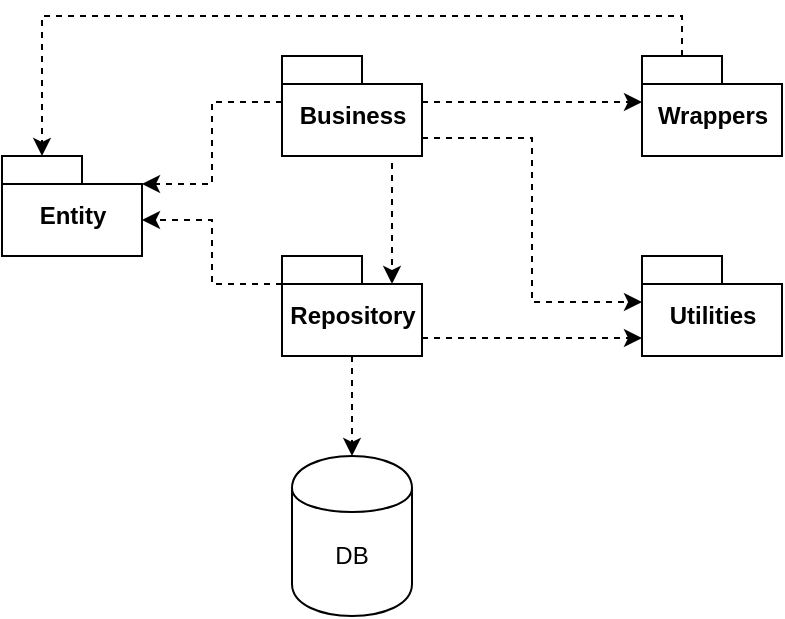 <mxfile version="12.9.14" type="device"><diagram id="MFmxl53TTtF_7R9ZCXjp" name="Page-1"><mxGraphModel dx="1730" dy="832" grid="1" gridSize="10" guides="1" tooltips="1" connect="1" arrows="1" fold="1" page="1" pageScale="1" pageWidth="827" pageHeight="1169" math="0" shadow="0"><root><mxCell id="0"/><mxCell id="1" parent="0"/><mxCell id="mR3i0h2BHgtHkT5_QOIl-7" style="edgeStyle=orthogonalEdgeStyle;rounded=0;orthogonalLoop=1;jettySize=auto;html=1;exitX=0;exitY=0;exitDx=0;exitDy=23;exitPerimeter=0;entryX=0;entryY=0;entryDx=70;entryDy=14;entryPerimeter=0;dashed=1;" edge="1" parent="1" source="mR3i0h2BHgtHkT5_QOIl-1" target="mR3i0h2BHgtHkT5_QOIl-5"><mxGeometry relative="1" as="geometry"/></mxCell><mxCell id="mR3i0h2BHgtHkT5_QOIl-10" style="edgeStyle=orthogonalEdgeStyle;rounded=0;orthogonalLoop=1;jettySize=auto;html=1;exitX=0;exitY=0;exitDx=70;exitDy=23;exitPerimeter=0;entryX=0;entryY=0;entryDx=0;entryDy=23;entryPerimeter=0;dashed=1;" edge="1" parent="1" source="mR3i0h2BHgtHkT5_QOIl-1" target="mR3i0h2BHgtHkT5_QOIl-4"><mxGeometry relative="1" as="geometry"/></mxCell><mxCell id="mR3i0h2BHgtHkT5_QOIl-12" style="edgeStyle=orthogonalEdgeStyle;rounded=0;orthogonalLoop=1;jettySize=auto;html=1;exitX=0;exitY=0;exitDx=70;exitDy=41;exitPerimeter=0;entryX=0;entryY=0;entryDx=0;entryDy=23;entryPerimeter=0;dashed=1;" edge="1" parent="1" source="mR3i0h2BHgtHkT5_QOIl-1" target="mR3i0h2BHgtHkT5_QOIl-3"><mxGeometry relative="1" as="geometry"/></mxCell><mxCell id="mR3i0h2BHgtHkT5_QOIl-18" style="edgeStyle=orthogonalEdgeStyle;rounded=0;orthogonalLoop=1;jettySize=auto;html=1;exitX=0.75;exitY=1;exitDx=0;exitDy=0;exitPerimeter=0;entryX=0;entryY=0;entryDx=55;entryDy=14;entryPerimeter=0;dashed=1;" edge="1" parent="1" source="mR3i0h2BHgtHkT5_QOIl-1" target="mR3i0h2BHgtHkT5_QOIl-2"><mxGeometry relative="1" as="geometry"><Array as="points"><mxPoint x="235" y="180"/></Array></mxGeometry></mxCell><mxCell id="mR3i0h2BHgtHkT5_QOIl-1" value="Business" style="shape=folder;fontStyle=1;spacingTop=10;tabWidth=40;tabHeight=14;tabPosition=left;html=1;" vertex="1" parent="1"><mxGeometry x="180" y="130" width="70" height="50" as="geometry"/></mxCell><mxCell id="mR3i0h2BHgtHkT5_QOIl-8" style="edgeStyle=orthogonalEdgeStyle;rounded=0;orthogonalLoop=1;jettySize=auto;html=1;exitX=0;exitY=0;exitDx=0;exitDy=14;exitPerimeter=0;entryX=0;entryY=0;entryDx=70;entryDy=32;entryPerimeter=0;dashed=1;" edge="1" parent="1" source="mR3i0h2BHgtHkT5_QOIl-2" target="mR3i0h2BHgtHkT5_QOIl-5"><mxGeometry relative="1" as="geometry"/></mxCell><mxCell id="mR3i0h2BHgtHkT5_QOIl-13" style="edgeStyle=orthogonalEdgeStyle;rounded=0;orthogonalLoop=1;jettySize=auto;html=1;exitX=0;exitY=0;exitDx=70;exitDy=41;exitPerimeter=0;entryX=0;entryY=0;entryDx=0;entryDy=41;entryPerimeter=0;dashed=1;" edge="1" parent="1" source="mR3i0h2BHgtHkT5_QOIl-2" target="mR3i0h2BHgtHkT5_QOIl-3"><mxGeometry relative="1" as="geometry"/></mxCell><mxCell id="mR3i0h2BHgtHkT5_QOIl-15" style="edgeStyle=orthogonalEdgeStyle;rounded=0;orthogonalLoop=1;jettySize=auto;html=1;exitX=0.5;exitY=1;exitDx=0;exitDy=0;exitPerimeter=0;entryX=0.5;entryY=0;entryDx=0;entryDy=0;dashed=1;" edge="1" parent="1" source="mR3i0h2BHgtHkT5_QOIl-2" target="mR3i0h2BHgtHkT5_QOIl-14"><mxGeometry relative="1" as="geometry"/></mxCell><mxCell id="mR3i0h2BHgtHkT5_QOIl-2" value="Repository" style="shape=folder;fontStyle=1;spacingTop=10;tabWidth=40;tabHeight=14;tabPosition=left;html=1;" vertex="1" parent="1"><mxGeometry x="180" y="230" width="70" height="50" as="geometry"/></mxCell><mxCell id="mR3i0h2BHgtHkT5_QOIl-3" value="Utilities" style="shape=folder;fontStyle=1;spacingTop=10;tabWidth=40;tabHeight=14;tabPosition=left;html=1;" vertex="1" parent="1"><mxGeometry x="360" y="230" width="70" height="50" as="geometry"/></mxCell><mxCell id="mR3i0h2BHgtHkT5_QOIl-11" style="edgeStyle=orthogonalEdgeStyle;rounded=0;orthogonalLoop=1;jettySize=auto;html=1;exitX=0;exitY=0;exitDx=20;exitDy=0;exitPerimeter=0;entryX=0;entryY=0;entryDx=20;entryDy=0;entryPerimeter=0;dashed=1;" edge="1" parent="1" source="mR3i0h2BHgtHkT5_QOIl-4" target="mR3i0h2BHgtHkT5_QOIl-5"><mxGeometry relative="1" as="geometry"/></mxCell><mxCell id="mR3i0h2BHgtHkT5_QOIl-4" value="Wrappers" style="shape=folder;fontStyle=1;spacingTop=10;tabWidth=40;tabHeight=14;tabPosition=left;html=1;" vertex="1" parent="1"><mxGeometry x="360" y="130" width="70" height="50" as="geometry"/></mxCell><mxCell id="mR3i0h2BHgtHkT5_QOIl-5" value="Entity" style="shape=folder;fontStyle=1;spacingTop=10;tabWidth=40;tabHeight=14;tabPosition=left;html=1;" vertex="1" parent="1"><mxGeometry x="40" y="180" width="70" height="50" as="geometry"/></mxCell><mxCell id="mR3i0h2BHgtHkT5_QOIl-14" value="" style="shape=cylinder;whiteSpace=wrap;html=1;boundedLbl=1;backgroundOutline=1;" vertex="1" parent="1"><mxGeometry x="185" y="330" width="60" height="80" as="geometry"/></mxCell><mxCell id="mR3i0h2BHgtHkT5_QOIl-17" value="DB" style="text;html=1;strokeColor=none;fillColor=none;align=center;verticalAlign=middle;whiteSpace=wrap;rounded=0;" vertex="1" parent="1"><mxGeometry x="195" y="370" width="40" height="20" as="geometry"/></mxCell></root></mxGraphModel></diagram></mxfile>